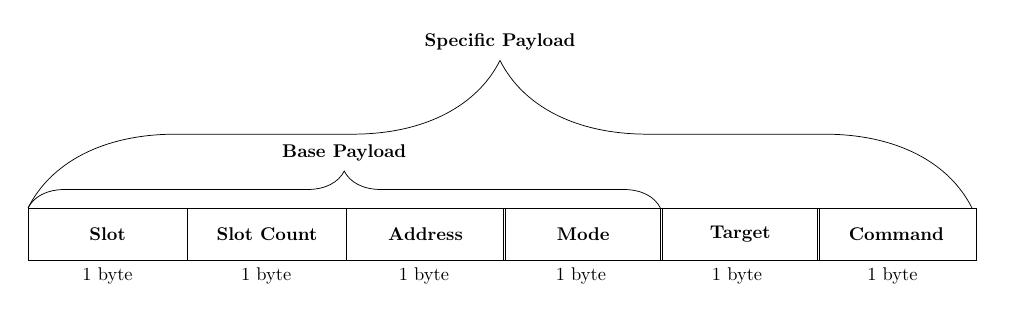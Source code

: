 \resizebox{1\textwidth}{!}{%
\begin{tikzpicture}[scale=\textwidth]
\node[draw, align = center, 
		minimum width=0.25\textwidth, 
		minimum height=10mm,
		label=below:1 byte] 
	(slot) at (0,0)
	{\textbf{Slot}};
\node[draw, right = 0cm of slot,
		minimum width=0.25\textwidth, 
		minimum height=10mm,
		label=below:1 byte]
	(slotcnt)
	{\textbf{Slot Count}};
\node[draw, right = 0cm of slotcnt,
		minimum width=0.25\textwidth, 
		minimum height=10mm,
		label=below:1 byte]
	(addr)
	{\textbf{Address}};
\node[draw, right = 0cm of addr,
		minimum width=0.25\textwidth, 
		minimum height=10mm,
		label=below:1 byte]
	(mode)
	{\textbf{Mode}};
\node[draw, right = 0cm of mode,
		minimum width=0.25\textwidth, 
		minimum height=10mm,
		label=below:1 byte]
	(target)
	{\textbf{Target}};
\node[draw, right = 0cm of target,
		minimum width=0.25\textwidth, 
		minimum height=10mm,
		label=below:1 byte]
	(cmd)
	{\textbf{Command}};
\draw [decoration={brace, amplitude=+20pt}, decorate]
    (slot.north west) -- (mode.north east) node [black,midway,above=+22pt] 
    {\textbf{Base Payload}};
\draw [decoration={brace, amplitude=+80pt}, decorate]
    (slot.north west) -- (cmd.north east) node [black,midway,above=+82pt] 
    {\textbf{Specific Payload}};	
\end{tikzpicture}
}%